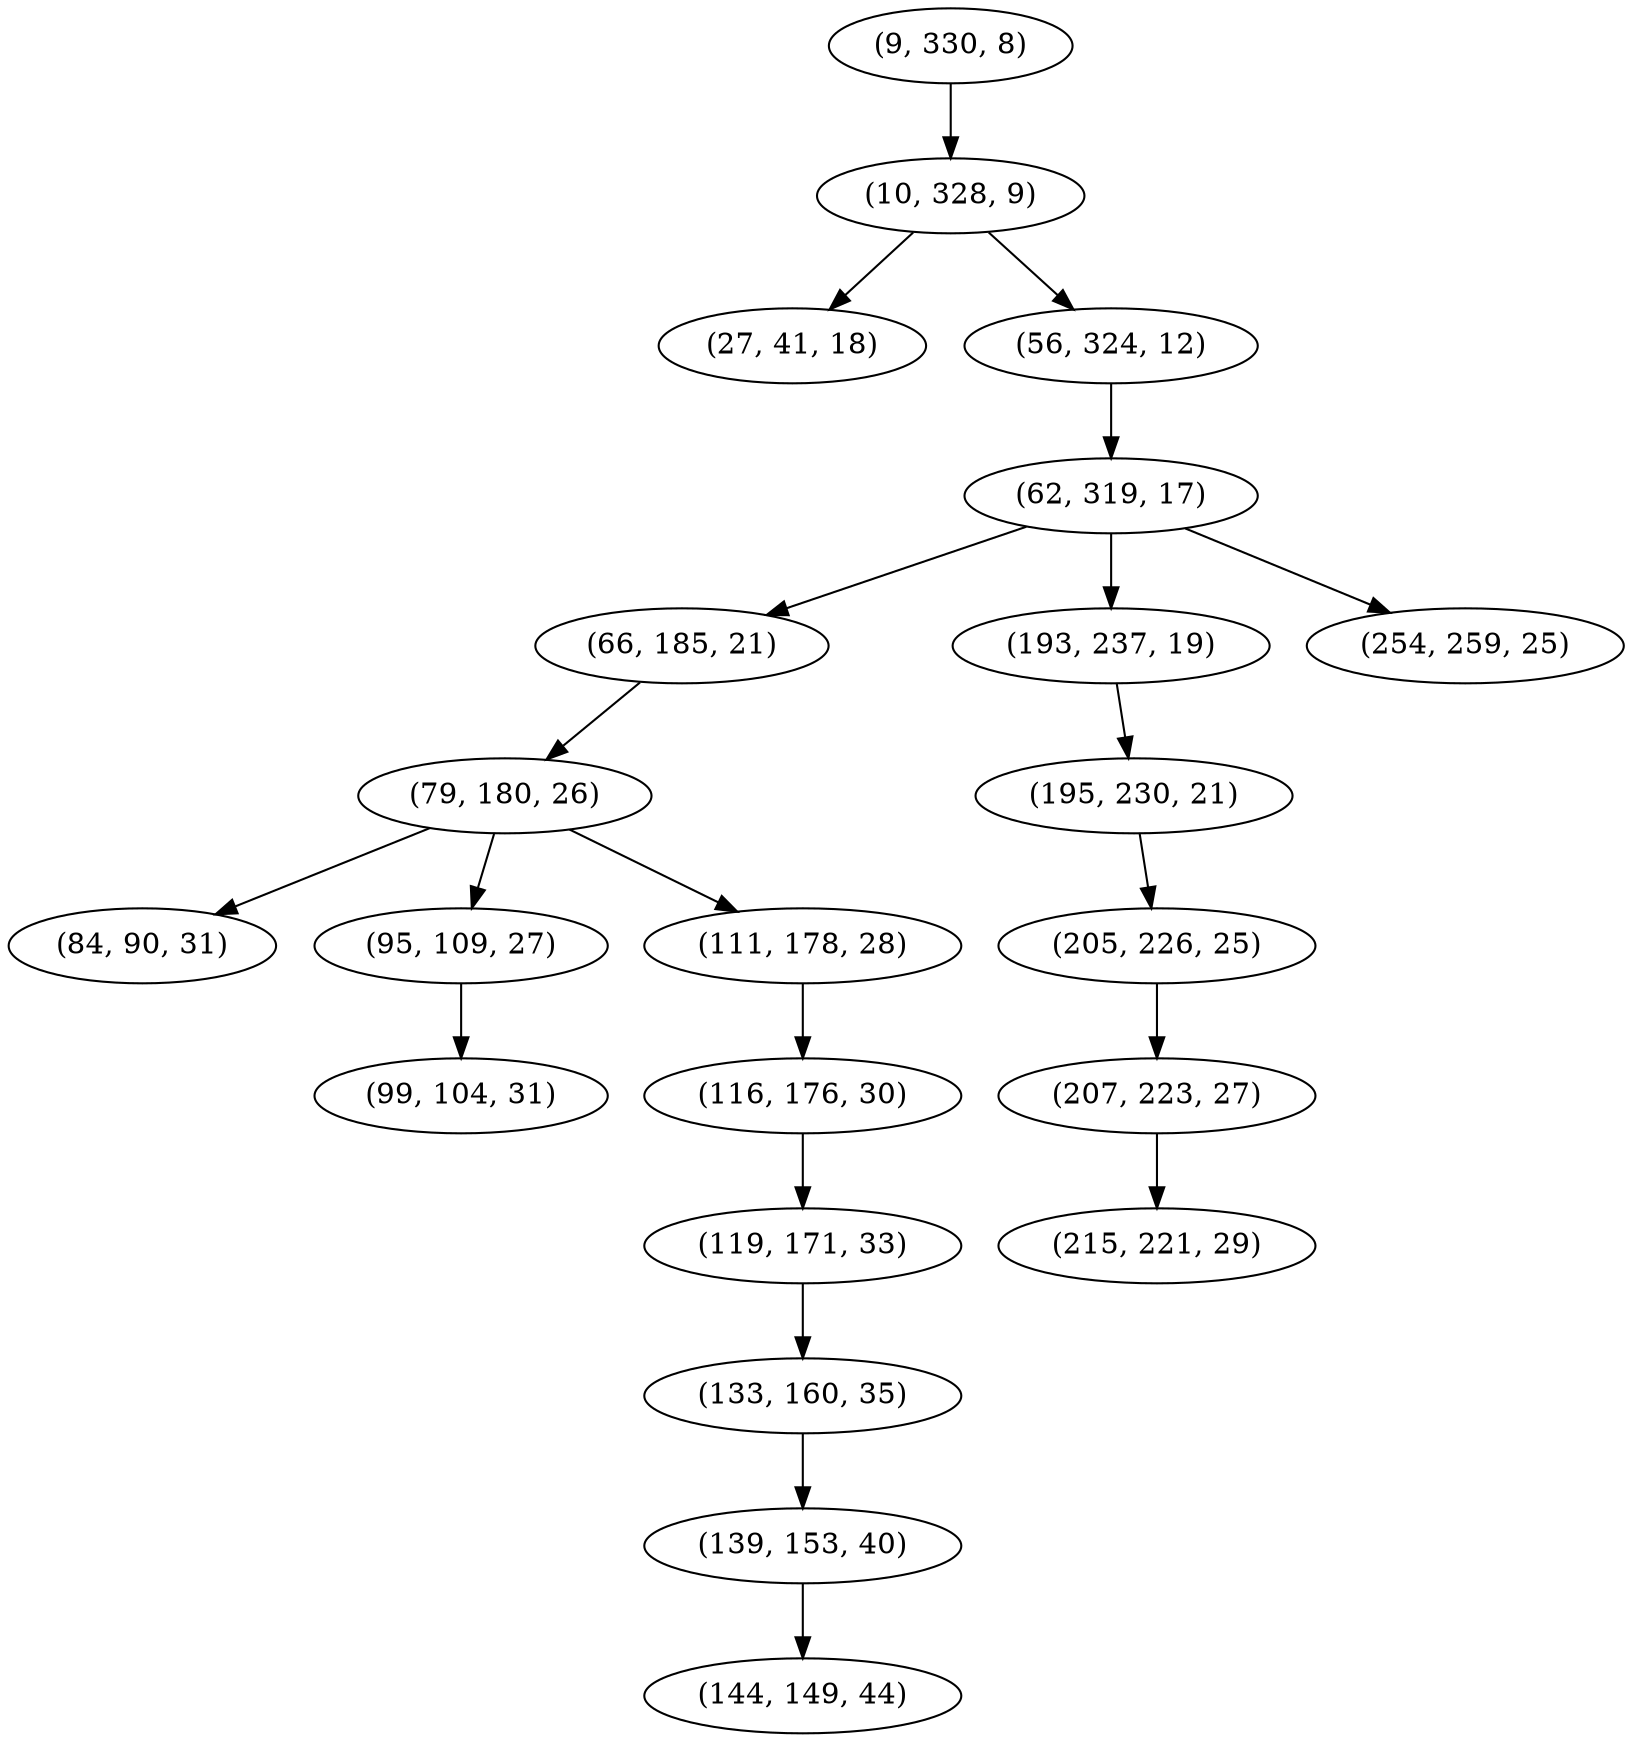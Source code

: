 digraph tree {
    "(9, 330, 8)";
    "(10, 328, 9)";
    "(27, 41, 18)";
    "(56, 324, 12)";
    "(62, 319, 17)";
    "(66, 185, 21)";
    "(79, 180, 26)";
    "(84, 90, 31)";
    "(95, 109, 27)";
    "(99, 104, 31)";
    "(111, 178, 28)";
    "(116, 176, 30)";
    "(119, 171, 33)";
    "(133, 160, 35)";
    "(139, 153, 40)";
    "(144, 149, 44)";
    "(193, 237, 19)";
    "(195, 230, 21)";
    "(205, 226, 25)";
    "(207, 223, 27)";
    "(215, 221, 29)";
    "(254, 259, 25)";
    "(9, 330, 8)" -> "(10, 328, 9)";
    "(10, 328, 9)" -> "(27, 41, 18)";
    "(10, 328, 9)" -> "(56, 324, 12)";
    "(56, 324, 12)" -> "(62, 319, 17)";
    "(62, 319, 17)" -> "(66, 185, 21)";
    "(62, 319, 17)" -> "(193, 237, 19)";
    "(62, 319, 17)" -> "(254, 259, 25)";
    "(66, 185, 21)" -> "(79, 180, 26)";
    "(79, 180, 26)" -> "(84, 90, 31)";
    "(79, 180, 26)" -> "(95, 109, 27)";
    "(79, 180, 26)" -> "(111, 178, 28)";
    "(95, 109, 27)" -> "(99, 104, 31)";
    "(111, 178, 28)" -> "(116, 176, 30)";
    "(116, 176, 30)" -> "(119, 171, 33)";
    "(119, 171, 33)" -> "(133, 160, 35)";
    "(133, 160, 35)" -> "(139, 153, 40)";
    "(139, 153, 40)" -> "(144, 149, 44)";
    "(193, 237, 19)" -> "(195, 230, 21)";
    "(195, 230, 21)" -> "(205, 226, 25)";
    "(205, 226, 25)" -> "(207, 223, 27)";
    "(207, 223, 27)" -> "(215, 221, 29)";
}
